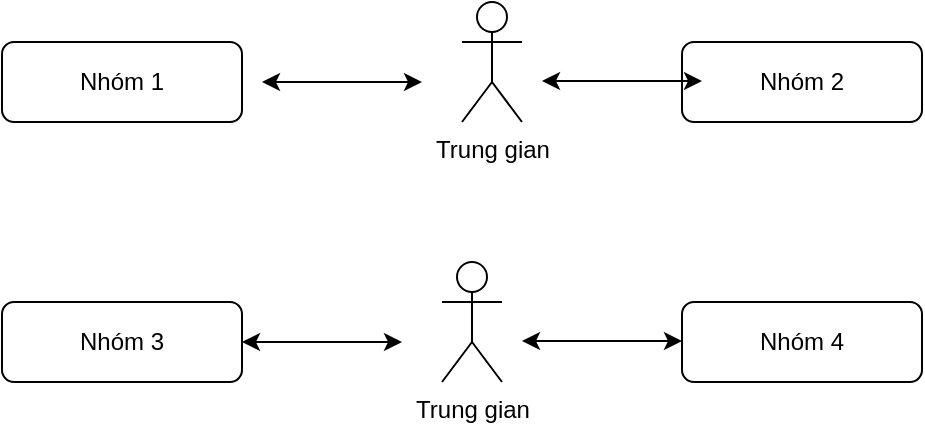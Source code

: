 <mxfile version="21.6.5" type="github">
  <diagram id="C5RBs43oDa-KdzZeNtuy" name="Page-1">
    <mxGraphModel dx="1562" dy="826" grid="1" gridSize="10" guides="1" tooltips="1" connect="1" arrows="1" fold="1" page="1" pageScale="1" pageWidth="827" pageHeight="1169" math="0" shadow="0">
      <root>
        <mxCell id="WIyWlLk6GJQsqaUBKTNV-0" />
        <mxCell id="WIyWlLk6GJQsqaUBKTNV-1" parent="WIyWlLk6GJQsqaUBKTNV-0" />
        <mxCell id="WIyWlLk6GJQsqaUBKTNV-3" value="Nhóm 1 " style="rounded=1;whiteSpace=wrap;html=1;fontSize=12;glass=0;strokeWidth=1;shadow=0;" parent="WIyWlLk6GJQsqaUBKTNV-1" vertex="1">
          <mxGeometry x="140" y="140" width="120" height="40" as="geometry" />
        </mxCell>
        <mxCell id="QKPubUjDjpMdbwhLuGUp-0" value="Trung gian" style="shape=umlActor;verticalLabelPosition=bottom;verticalAlign=top;html=1;outlineConnect=0;" vertex="1" parent="WIyWlLk6GJQsqaUBKTNV-1">
          <mxGeometry x="360" y="250" width="30" height="60" as="geometry" />
        </mxCell>
        <mxCell id="QKPubUjDjpMdbwhLuGUp-2" value="Nhóm 2" style="rounded=1;whiteSpace=wrap;html=1;fontSize=12;glass=0;strokeWidth=1;shadow=0;" vertex="1" parent="WIyWlLk6GJQsqaUBKTNV-1">
          <mxGeometry x="480" y="140" width="120" height="40" as="geometry" />
        </mxCell>
        <mxCell id="QKPubUjDjpMdbwhLuGUp-3" value="Nhóm 3" style="rounded=1;whiteSpace=wrap;html=1;fontSize=12;glass=0;strokeWidth=1;shadow=0;" vertex="1" parent="WIyWlLk6GJQsqaUBKTNV-1">
          <mxGeometry x="140" y="270" width="120" height="40" as="geometry" />
        </mxCell>
        <mxCell id="QKPubUjDjpMdbwhLuGUp-4" value="Nhóm 4" style="rounded=1;whiteSpace=wrap;html=1;fontSize=12;glass=0;strokeWidth=1;shadow=0;" vertex="1" parent="WIyWlLk6GJQsqaUBKTNV-1">
          <mxGeometry x="480" y="270" width="120" height="40" as="geometry" />
        </mxCell>
        <mxCell id="QKPubUjDjpMdbwhLuGUp-5" value="" style="endArrow=classic;startArrow=classic;html=1;rounded=0;" edge="1" parent="WIyWlLk6GJQsqaUBKTNV-1" source="QKPubUjDjpMdbwhLuGUp-3">
          <mxGeometry width="50" height="50" relative="1" as="geometry">
            <mxPoint x="290" y="280" as="sourcePoint" />
            <mxPoint x="340" y="290" as="targetPoint" />
          </mxGeometry>
        </mxCell>
        <mxCell id="QKPubUjDjpMdbwhLuGUp-8" value="" style="endArrow=classic;startArrow=classic;html=1;rounded=0;" edge="1" parent="WIyWlLk6GJQsqaUBKTNV-1">
          <mxGeometry width="50" height="50" relative="1" as="geometry">
            <mxPoint x="400" y="289.5" as="sourcePoint" />
            <mxPoint x="480" y="289.5" as="targetPoint" />
          </mxGeometry>
        </mxCell>
        <mxCell id="QKPubUjDjpMdbwhLuGUp-15" value="Trung gian " style="shape=umlActor;verticalLabelPosition=bottom;verticalAlign=top;html=1;outlineConnect=0;" vertex="1" parent="WIyWlLk6GJQsqaUBKTNV-1">
          <mxGeometry x="370" y="120" width="30" height="60" as="geometry" />
        </mxCell>
        <mxCell id="QKPubUjDjpMdbwhLuGUp-16" value="" style="endArrow=classic;startArrow=classic;html=1;rounded=0;" edge="1" parent="WIyWlLk6GJQsqaUBKTNV-1">
          <mxGeometry width="50" height="50" relative="1" as="geometry">
            <mxPoint x="270" y="160" as="sourcePoint" />
            <mxPoint x="350" y="160" as="targetPoint" />
          </mxGeometry>
        </mxCell>
        <mxCell id="QKPubUjDjpMdbwhLuGUp-17" value="" style="endArrow=classic;startArrow=classic;html=1;rounded=0;" edge="1" parent="WIyWlLk6GJQsqaUBKTNV-1">
          <mxGeometry width="50" height="50" relative="1" as="geometry">
            <mxPoint x="410" y="159.5" as="sourcePoint" />
            <mxPoint x="490" y="159.5" as="targetPoint" />
          </mxGeometry>
        </mxCell>
      </root>
    </mxGraphModel>
  </diagram>
</mxfile>
